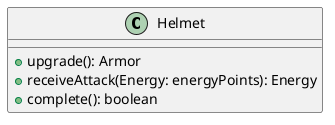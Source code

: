 @startuml
class Helmet {
    +upgrade(): Armor
    +receiveAttack(Energy: energyPoints): Energy
    +complete(): boolean
}
@enduml